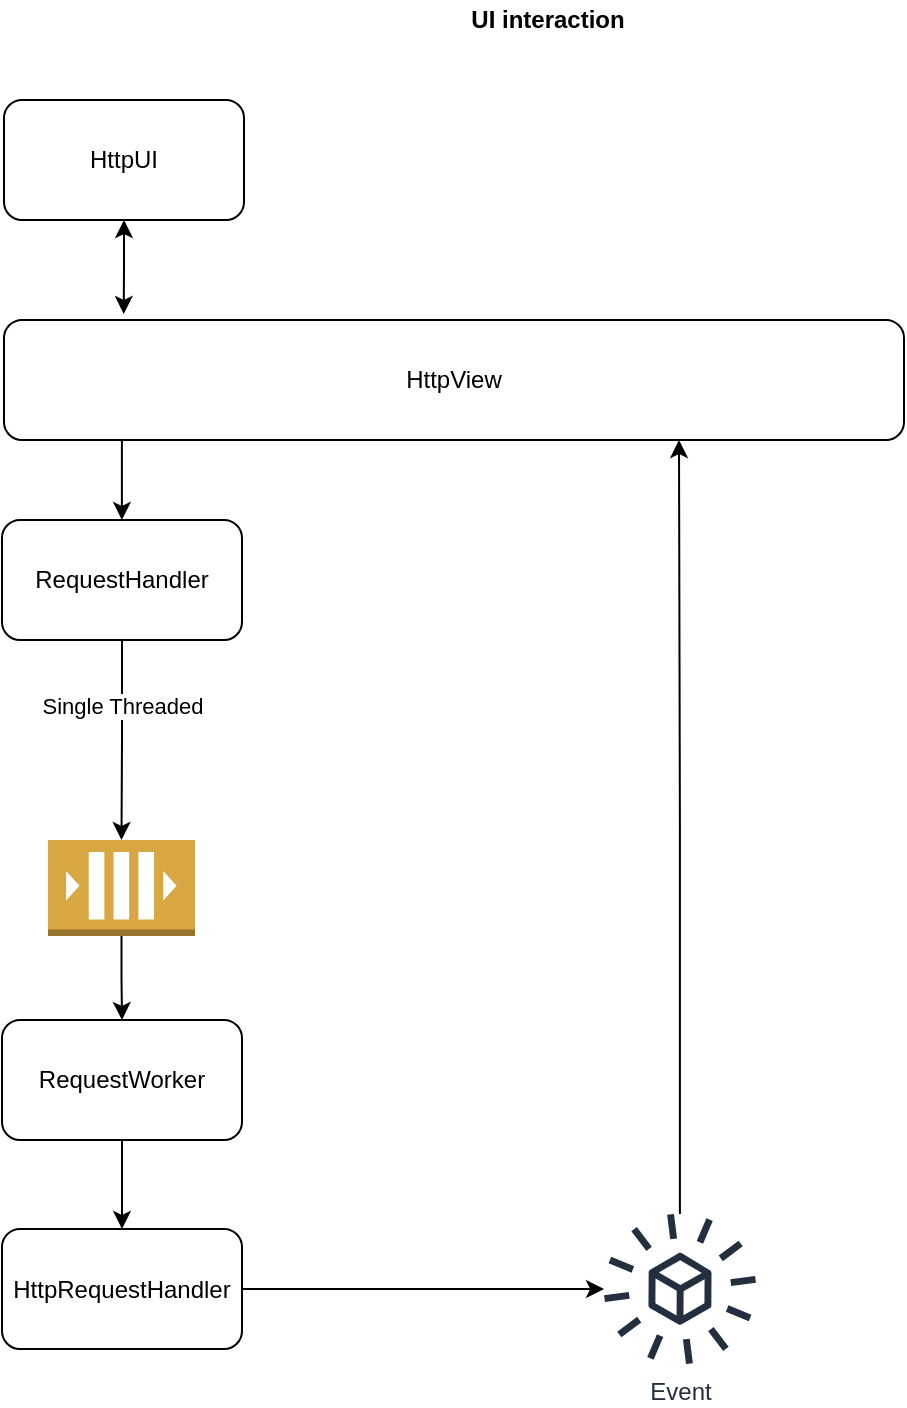 <mxfile version="13.0.3" type="device"><diagram id="C5RBs43oDa-KdzZeNtuy" name="Page-1"><mxGraphModel dx="1426" dy="980" grid="1" gridSize="10" guides="1" tooltips="1" connect="1" arrows="1" fold="1" page="1" pageScale="1" pageWidth="827" pageHeight="1169" math="0" shadow="0"><root><mxCell id="WIyWlLk6GJQsqaUBKTNV-0"/><mxCell id="WIyWlLk6GJQsqaUBKTNV-1" parent="WIyWlLk6GJQsqaUBKTNV-0"/><mxCell id="dq1omDW_1Yqu8X8fkigj-19" style="edgeStyle=orthogonalEdgeStyle;rounded=0;orthogonalLoop=1;jettySize=auto;html=1;entryX=0.133;entryY=-0.05;entryDx=0;entryDy=0;entryPerimeter=0;startArrow=classic;startFill=1;" edge="1" parent="WIyWlLk6GJQsqaUBKTNV-1" source="dq1omDW_1Yqu8X8fkigj-1" target="dq1omDW_1Yqu8X8fkigj-2"><mxGeometry relative="1" as="geometry"/></mxCell><mxCell id="dq1omDW_1Yqu8X8fkigj-1" value="HttpUI" style="rounded=1;whiteSpace=wrap;html=1;" vertex="1" parent="WIyWlLk6GJQsqaUBKTNV-1"><mxGeometry x="190" y="160" width="120" height="60" as="geometry"/></mxCell><mxCell id="dq1omDW_1Yqu8X8fkigj-2" value="HttpView" style="rounded=1;whiteSpace=wrap;html=1;" vertex="1" parent="WIyWlLk6GJQsqaUBKTNV-1"><mxGeometry x="190" y="270" width="450" height="60" as="geometry"/></mxCell><mxCell id="dq1omDW_1Yqu8X8fkigj-11" style="edgeStyle=orthogonalEdgeStyle;rounded=0;orthogonalLoop=1;jettySize=auto;html=1;entryX=0.5;entryY=0;entryDx=0;entryDy=0;" edge="1" parent="WIyWlLk6GJQsqaUBKTNV-1" source="dq1omDW_1Yqu8X8fkigj-4" target="dq1omDW_1Yqu8X8fkigj-5"><mxGeometry relative="1" as="geometry"/></mxCell><mxCell id="dq1omDW_1Yqu8X8fkigj-4" value="" style="outlineConnect=0;dashed=0;verticalLabelPosition=bottom;verticalAlign=top;align=center;html=1;shape=mxgraph.aws3.queue;fillColor=#D9A741;gradientColor=none;" vertex="1" parent="WIyWlLk6GJQsqaUBKTNV-1"><mxGeometry x="212" y="530" width="73.5" height="48" as="geometry"/></mxCell><mxCell id="dq1omDW_1Yqu8X8fkigj-12" style="edgeStyle=orthogonalEdgeStyle;rounded=0;orthogonalLoop=1;jettySize=auto;html=1;" edge="1" parent="WIyWlLk6GJQsqaUBKTNV-1" source="dq1omDW_1Yqu8X8fkigj-5" target="dq1omDW_1Yqu8X8fkigj-6"><mxGeometry relative="1" as="geometry"/></mxCell><mxCell id="dq1omDW_1Yqu8X8fkigj-5" value="RequestWorker" style="rounded=1;whiteSpace=wrap;html=1;" vertex="1" parent="WIyWlLk6GJQsqaUBKTNV-1"><mxGeometry x="189" y="620" width="120" height="60" as="geometry"/></mxCell><mxCell id="dq1omDW_1Yqu8X8fkigj-17" style="edgeStyle=orthogonalEdgeStyle;rounded=0;orthogonalLoop=1;jettySize=auto;html=1;" edge="1" parent="WIyWlLk6GJQsqaUBKTNV-1" source="dq1omDW_1Yqu8X8fkigj-6" target="dq1omDW_1Yqu8X8fkigj-14"><mxGeometry relative="1" as="geometry"/></mxCell><mxCell id="dq1omDW_1Yqu8X8fkigj-6" value="HttpRequestHandler" style="rounded=1;whiteSpace=wrap;html=1;" vertex="1" parent="WIyWlLk6GJQsqaUBKTNV-1"><mxGeometry x="189" y="724.5" width="120" height="60" as="geometry"/></mxCell><mxCell id="dq1omDW_1Yqu8X8fkigj-10" style="edgeStyle=orthogonalEdgeStyle;rounded=0;orthogonalLoop=1;jettySize=auto;html=1;" edge="1" parent="WIyWlLk6GJQsqaUBKTNV-1" source="dq1omDW_1Yqu8X8fkigj-7" target="dq1omDW_1Yqu8X8fkigj-4"><mxGeometry relative="1" as="geometry"/></mxCell><mxCell id="dq1omDW_1Yqu8X8fkigj-21" value="Single Threaded" style="edgeLabel;html=1;align=center;verticalAlign=middle;resizable=0;points=[];" vertex="1" connectable="0" parent="dq1omDW_1Yqu8X8fkigj-10"><mxGeometry x="0.008" y="18" relative="1" as="geometry"><mxPoint x="-18" y="-18" as="offset"/></mxGeometry></mxCell><mxCell id="dq1omDW_1Yqu8X8fkigj-20" style="edgeStyle=orthogonalEdgeStyle;rounded=0;orthogonalLoop=1;jettySize=auto;html=1;entryX=0.131;entryY=1;entryDx=0;entryDy=0;entryPerimeter=0;startArrow=classic;startFill=1;endArrow=none;endFill=0;" edge="1" parent="WIyWlLk6GJQsqaUBKTNV-1" source="dq1omDW_1Yqu8X8fkigj-7" target="dq1omDW_1Yqu8X8fkigj-2"><mxGeometry relative="1" as="geometry"/></mxCell><mxCell id="dq1omDW_1Yqu8X8fkigj-7" value="RequestHandler" style="rounded=1;whiteSpace=wrap;html=1;" vertex="1" parent="WIyWlLk6GJQsqaUBKTNV-1"><mxGeometry x="189" y="370" width="120" height="60" as="geometry"/></mxCell><mxCell id="dq1omDW_1Yqu8X8fkigj-18" style="edgeStyle=orthogonalEdgeStyle;rounded=0;orthogonalLoop=1;jettySize=auto;html=1;entryX=0.75;entryY=1;entryDx=0;entryDy=0;" edge="1" parent="WIyWlLk6GJQsqaUBKTNV-1" source="dq1omDW_1Yqu8X8fkigj-14" target="dq1omDW_1Yqu8X8fkigj-2"><mxGeometry relative="1" as="geometry"/></mxCell><mxCell id="dq1omDW_1Yqu8X8fkigj-14" value="Event" style="outlineConnect=0;fontColor=#232F3E;gradientColor=none;fillColor=#232F3E;strokeColor=none;dashed=0;verticalLabelPosition=bottom;verticalAlign=top;align=center;html=1;fontSize=12;fontStyle=0;aspect=fixed;pointerEvents=1;shape=mxgraph.aws4.saas_event_bus_resource;" vertex="1" parent="WIyWlLk6GJQsqaUBKTNV-1"><mxGeometry x="489" y="717" width="78" height="75" as="geometry"/></mxCell><mxCell id="dq1omDW_1Yqu8X8fkigj-23" value="UI interaction" style="text;html=1;strokeColor=none;fillColor=none;align=center;verticalAlign=middle;whiteSpace=wrap;rounded=0;fontStyle=1" vertex="1" parent="WIyWlLk6GJQsqaUBKTNV-1"><mxGeometry x="414" y="110" width="96" height="20" as="geometry"/></mxCell></root></mxGraphModel></diagram></mxfile>